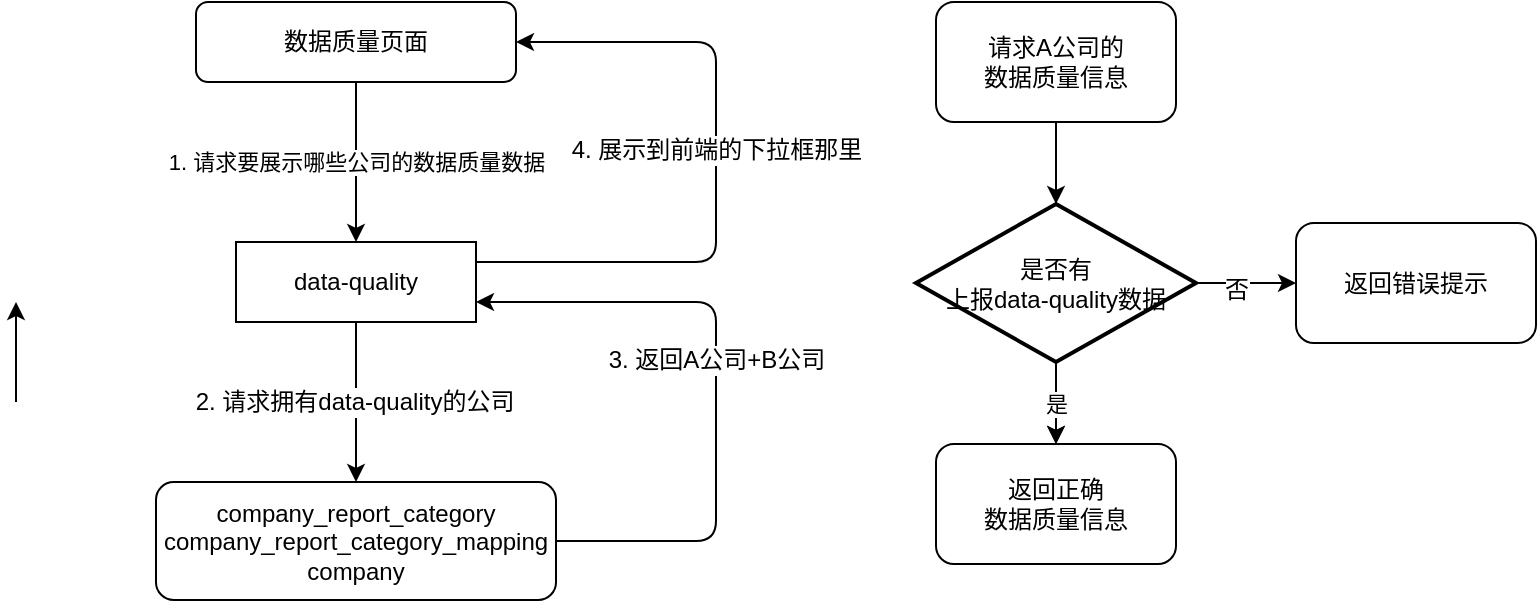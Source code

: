 <mxfile version="11.0.2" type="github"><diagram id="LCikw3L97ETCsioPh8UE" name="Page-1"><mxGraphModel dx="786" dy="525" grid="1" gridSize="10" guides="1" tooltips="1" connect="1" arrows="1" fold="1" page="1" pageScale="1" pageWidth="850" pageHeight="1100" math="0" shadow="0"><root><mxCell id="0"/><mxCell id="1" parent="0"/><mxCell id="2x_QLpxprCUwh52EHrCY-1" value="1. 请求要展示哪些公司的数据质量数据" style="edgeStyle=orthogonalEdgeStyle;rounded=0;orthogonalLoop=1;jettySize=auto;html=1;" parent="1" source="2x_QLpxprCUwh52EHrCY-2" target="2x_QLpxprCUwh52EHrCY-5" edge="1"><mxGeometry relative="1" as="geometry"/></mxCell><mxCell id="2x_QLpxprCUwh52EHrCY-2" value="数据质量页面" style="rounded=1;whiteSpace=wrap;html=1;" parent="1" vertex="1"><mxGeometry x="130" y="40" width="160" height="40" as="geometry"/></mxCell><mxCell id="2x_QLpxprCUwh52EHrCY-3" value="" style="edgeStyle=orthogonalEdgeStyle;rounded=0;orthogonalLoop=1;jettySize=auto;html=1;" parent="1" source="2x_QLpxprCUwh52EHrCY-5" target="2x_QLpxprCUwh52EHrCY-6" edge="1"><mxGeometry relative="1" as="geometry"/></mxCell><mxCell id="2x_QLpxprCUwh52EHrCY-4" value="2. 请求拥有data-quality的公司" style="text;html=1;resizable=0;points=[];align=center;verticalAlign=middle;labelBackgroundColor=#ffffff;" parent="2x_QLpxprCUwh52EHrCY-3" vertex="1" connectable="0"><mxGeometry y="-1" relative="1" as="geometry"><mxPoint as="offset"/></mxGeometry></mxCell><mxCell id="2x_QLpxprCUwh52EHrCY-5" value="data-quality" style="rounded=1;whiteSpace=wrap;html=1;arcSize=0;" parent="1" vertex="1"><mxGeometry x="150" y="160" width="120" height="40" as="geometry"/></mxCell><mxCell id="2x_QLpxprCUwh52EHrCY-6" value="company_report_category&lt;br&gt;company_report_category_mapping&lt;br&gt;company" style="rounded=1;whiteSpace=wrap;html=1;" parent="1" vertex="1"><mxGeometry x="110" y="280" width="200" height="59" as="geometry"/></mxCell><mxCell id="2x_QLpxprCUwh52EHrCY-7" value="" style="endArrow=classic;html=1;" parent="1" edge="1"><mxGeometry width="50" height="50" relative="1" as="geometry"><mxPoint x="40" y="240" as="sourcePoint"/><mxPoint x="40" y="190" as="targetPoint"/></mxGeometry></mxCell><mxCell id="2x_QLpxprCUwh52EHrCY-8" value="" style="edgeStyle=elbowEdgeStyle;elbow=horizontal;endArrow=classic;html=1;exitX=1;exitY=0.5;exitDx=0;exitDy=0;entryX=1;entryY=0.75;entryDx=0;entryDy=0;" parent="1" source="2x_QLpxprCUwh52EHrCY-6" target="2x_QLpxprCUwh52EHrCY-5" edge="1"><mxGeometry width="50" height="50" relative="1" as="geometry"><mxPoint x="310" y="310" as="sourcePoint"/><mxPoint x="410" y="250" as="targetPoint"/><Array as="points"><mxPoint x="390" y="250"/></Array></mxGeometry></mxCell><mxCell id="2x_QLpxprCUwh52EHrCY-9" value="3. 返回A公司+B公司" style="text;html=1;resizable=0;points=[];align=center;verticalAlign=middle;labelBackgroundColor=#ffffff;" parent="2x_QLpxprCUwh52EHrCY-8" vertex="1" connectable="0"><mxGeometry x="0.071" relative="1" as="geometry"><mxPoint as="offset"/></mxGeometry></mxCell><mxCell id="2x_QLpxprCUwh52EHrCY-10" value="" style="edgeStyle=elbowEdgeStyle;elbow=horizontal;endArrow=classic;html=1;exitX=1;exitY=0.25;exitDx=0;exitDy=0;entryX=1;entryY=0.5;entryDx=0;entryDy=0;" parent="1" source="2x_QLpxprCUwh52EHrCY-5" target="2x_QLpxprCUwh52EHrCY-2" edge="1"><mxGeometry width="50" height="50" relative="1" as="geometry"><mxPoint x="325" y="180" as="sourcePoint"/><mxPoint x="315" y="50" as="targetPoint"/><Array as="points"><mxPoint x="390" y="130"/><mxPoint x="395" y="110"/></Array></mxGeometry></mxCell><mxCell id="2x_QLpxprCUwh52EHrCY-11" value="4. 展示到前端的下拉框那里" style="text;html=1;resizable=0;points=[];align=center;verticalAlign=middle;labelBackgroundColor=#ffffff;" parent="2x_QLpxprCUwh52EHrCY-10" vertex="1" connectable="0"><mxGeometry x="0.071" relative="1" as="geometry"><mxPoint as="offset"/></mxGeometry></mxCell><mxCell id="2x_QLpxprCUwh52EHrCY-26" value="" style="edgeStyle=orthogonalEdgeStyle;rounded=0;orthogonalLoop=1;jettySize=auto;html=1;entryX=0.5;entryY=0;entryDx=0;entryDy=0;entryPerimeter=0;" parent="1" source="2x_QLpxprCUwh52EHrCY-24" target="2x_QLpxprCUwh52EHrCY-27" edge="1"><mxGeometry relative="1" as="geometry"><mxPoint x="560" y="180" as="targetPoint"/></mxGeometry></mxCell><mxCell id="2x_QLpxprCUwh52EHrCY-24" value="请求A公司的&lt;br&gt;数据质量信息" style="rounded=1;whiteSpace=wrap;html=1;" parent="1" vertex="1"><mxGeometry x="500" y="40" width="120" height="60" as="geometry"/></mxCell><mxCell id="2x_QLpxprCUwh52EHrCY-31" value="" style="edgeStyle=orthogonalEdgeStyle;rounded=0;orthogonalLoop=1;jettySize=auto;html=1;entryX=0;entryY=0.5;entryDx=0;entryDy=0;" parent="1" source="2x_QLpxprCUwh52EHrCY-27" target="2x_QLpxprCUwh52EHrCY-42" edge="1"><mxGeometry relative="1" as="geometry"><mxPoint x="721.5" y="180.5" as="targetPoint"/></mxGeometry></mxCell><mxCell id="2x_QLpxprCUwh52EHrCY-46" value="否" style="text;html=1;resizable=0;points=[];align=center;verticalAlign=middle;labelBackgroundColor=#ffffff;" parent="2x_QLpxprCUwh52EHrCY-31" vertex="1" connectable="0"><mxGeometry y="-6" relative="1" as="geometry"><mxPoint x="-5" y="-3" as="offset"/></mxGeometry></mxCell><mxCell id="2x_QLpxprCUwh52EHrCY-44" value="" style="edgeStyle=orthogonalEdgeStyle;rounded=0;orthogonalLoop=1;jettySize=auto;html=1;" parent="1" source="2x_QLpxprCUwh52EHrCY-27" target="2x_QLpxprCUwh52EHrCY-43" edge="1"><mxGeometry relative="1" as="geometry"/></mxCell><mxCell id="2x_QLpxprCUwh52EHrCY-45" value="是" style="edgeStyle=orthogonalEdgeStyle;rounded=0;orthogonalLoop=1;jettySize=auto;html=1;" parent="1" source="2x_QLpxprCUwh52EHrCY-27" target="2x_QLpxprCUwh52EHrCY-43" edge="1"><mxGeometry relative="1" as="geometry"/></mxCell><mxCell id="2x_QLpxprCUwh52EHrCY-27" value="是否有&lt;br&gt;上报data-quality数据" style="strokeWidth=2;html=1;shape=mxgraph.flowchart.decision;whiteSpace=wrap;" parent="1" vertex="1"><mxGeometry x="490" y="141" width="140" height="79" as="geometry"/></mxCell><mxCell id="2x_QLpxprCUwh52EHrCY-42" value="返回错误提示" style="rounded=1;whiteSpace=wrap;html=1;" parent="1" vertex="1"><mxGeometry x="680" y="150.5" width="120" height="60" as="geometry"/></mxCell><mxCell id="2x_QLpxprCUwh52EHrCY-43" value="返回正确&lt;br&gt;数据质量信息" style="rounded=1;whiteSpace=wrap;html=1;" parent="1" vertex="1"><mxGeometry x="500" y="261" width="120" height="60" as="geometry"/></mxCell></root></mxGraphModel></diagram></mxfile>